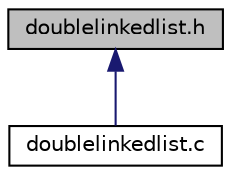 digraph "doublelinkedlist.h"
{
  edge [fontname="Helvetica",fontsize="10",labelfontname="Helvetica",labelfontsize="10"];
  node [fontname="Helvetica",fontsize="10",shape=record];
  Node1 [label="doublelinkedlist.h",height=0.2,width=0.4,color="black", fillcolor="grey75", style="filled", fontcolor="black"];
  Node1 -> Node2 [dir="back",color="midnightblue",fontsize="10",style="solid",fontname="Helvetica"];
  Node2 [label="doublelinkedlist.c",height=0.2,width=0.4,color="black", fillcolor="white", style="filled",URL="$doublelinkedlist_8c.html",tooltip="Contains implementation of the functions declared in doublelinkedlist.h. "];
}
